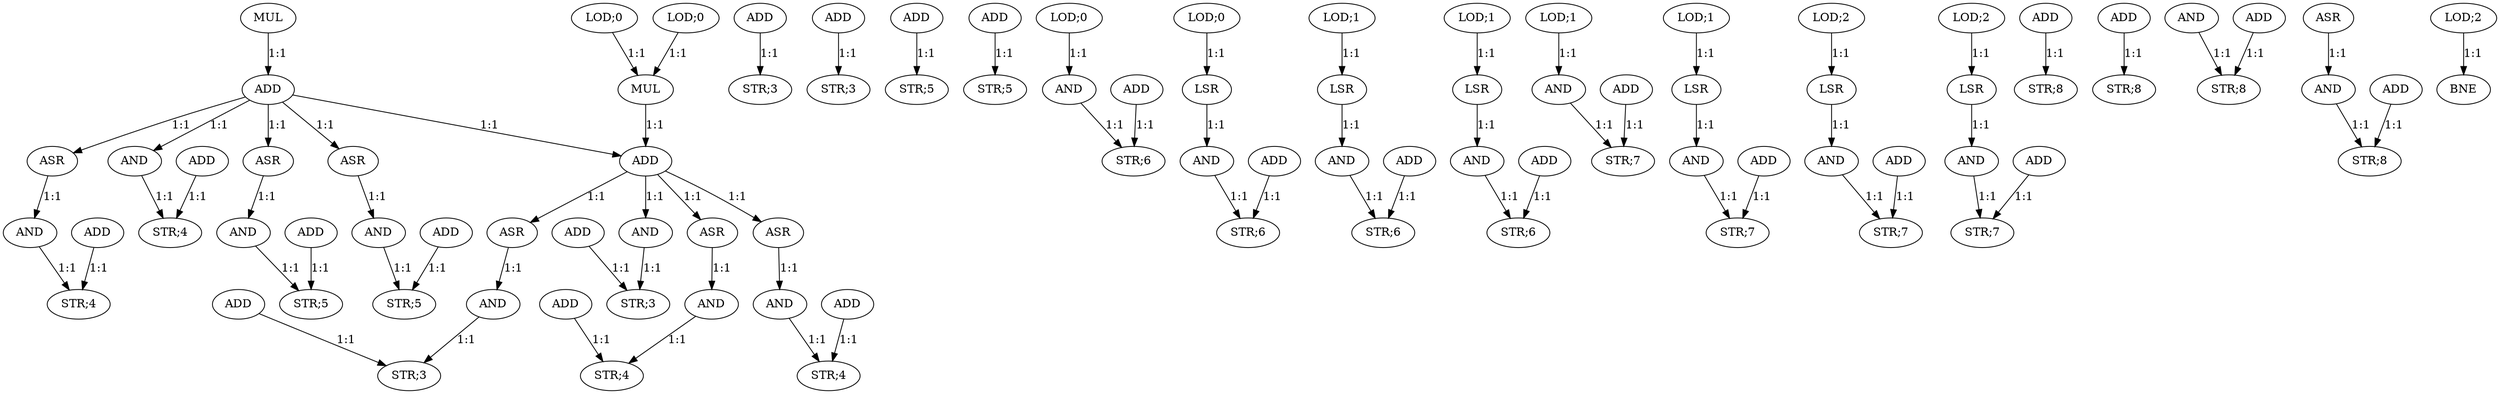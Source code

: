digraph  {
   0 [label="MUL"];
   1 [label="ADD"];
   2 [label="LOD;0"];
   3 [label="LOD;0"];
   4 [label="MUL"];
   5 [label="ADD"];
   6 [label="ADD"];
   7 [label="STR;3"];
   8 [label="ADD"];
   9 [label="STR;3"];
   10 [label="AND"];
   11 [label="ADD"];
   12 [label="STR;3"];
   13 [label="ASR"];
   14 [label="AND"];
   15 [label="ADD"];
   16 [label="STR;3"];
   17 [label="ASR"];
   18 [label="AND"];
   19 [label="ADD"];
   20 [label="STR;4"];
   21 [label="ASR"];
   22 [label="AND"];
   23 [label="ADD"];
   24 [label="STR;4"];
   25 [label="AND"];
   26 [label="ADD"];
   27 [label="STR;4"];
   28 [label="ASR"];
   29 [label="AND"];
   30 [label="ADD"];
   31 [label="STR;4"];
   32 [label="ASR"];
   33 [label="AND"];
   34 [label="ADD"];
   35 [label="STR;5"];
   36 [label="ASR"];
   37 [label="AND"];
   38 [label="ADD"];
   39 [label="STR;5"];
   40 [label="ADD"];
   41 [label="STR;5"];
   42 [label="ADD"];
   43 [label="STR;5"];
   44 [label="LOD;0"];
   45 [label="AND"];
   46 [label="ADD"];
   47 [label="STR;6"];
   48 [label="LOD;0"];
   49 [label="LSR"];
   50 [label="AND"];
   51 [label="ADD"];
   52 [label="STR;6"];
   53 [label="LOD;1"];
   54 [label="LSR"];
   55 [label="AND"];
   56 [label="ADD"];
   57 [label="STR;6"];
   58 [label="LOD;1"];
   59 [label="LSR"];
   60 [label="AND"];
   61 [label="ADD"];
   62 [label="STR;6"];
   63 [label="LOD;1"];
   64 [label="AND"];
   65 [label="ADD"];
   66 [label="STR;7"];
   67 [label="LOD;1"];
   68 [label="LSR"];
   69 [label="AND"];
   70 [label="ADD"];
   71 [label="STR;7"];
   72 [label="LOD;2"];
   73 [label="LSR"];
   74 [label="AND"];
   75 [label="ADD"];
   76 [label="STR;7"];
   77 [label="LOD;2"];
   78 [label="LSR"];
   79 [label="AND"];
   80 [label="ADD"];
   81 [label="STR;7"];
   82 [label="ADD"];
   83 [label="STR;8"];
   84 [label="ADD"];
   85 [label="STR;8"];
   86 [label="AND"];
   87 [label="ADD"];
   88 [label="STR;8"];
   89 [label="ASR"];
   90 [label="AND"];
   91 [label="ADD"];
   92 [label="STR;8"];
   93 [label="LOD;2"];
   94 [label="BNE"];

   0->1 [label="1:1"];
   1->5 [label="1:1"];
   1->25 [label="1:1"];
   1->28 [label="1:1"];
   1->32 [label="1:1"];
   1->36 [label="1:1"];
   2->4 [label="1:1"];
   3->4 [label="1:1"];
   4->5 [label="1:1"];
   5->10 [label="1:1"];
   5->13 [label="1:1"];
   5->17 [label="1:1"];
   5->21 [label="1:1"];
   6->7 [label="1:1"];
   8->9 [label="1:1"];
   10->12 [label="1:1"];
   11->12 [label="1:1"];
   13->14 [label="1:1"];
   14->16 [label="1:1"];
   15->16 [label="1:1"];
   17->18 [label="1:1"];
   18->20 [label="1:1"];
   19->20 [label="1:1"];
   21->22 [label="1:1"];
   22->24 [label="1:1"];
   23->24 [label="1:1"];
   25->27 [label="1:1"];
   26->27 [label="1:1"];
   28->29 [label="1:1"];
   29->31 [label="1:1"];
   30->31 [label="1:1"];
   32->33 [label="1:1"];
   33->35 [label="1:1"];
   34->35 [label="1:1"];
   36->37 [label="1:1"];
   37->39 [label="1:1"];
   38->39 [label="1:1"];
   40->41 [label="1:1"];
   42->43 [label="1:1"];
   44->45 [label="1:1"];
   45->47 [label="1:1"];
   46->47 [label="1:1"];
   48->49 [label="1:1"];
   49->50 [label="1:1"];
   50->52 [label="1:1"];
   51->52 [label="1:1"];
   53->54 [label="1:1"];
   54->55 [label="1:1"];
   55->57 [label="1:1"];
   56->57 [label="1:1"];
   58->59 [label="1:1"];
   59->60 [label="1:1"];
   60->62 [label="1:1"];
   61->62 [label="1:1"];
   63->64 [label="1:1"];
   64->66 [label="1:1"];
   65->66 [label="1:1"];
   67->68 [label="1:1"];
   68->69 [label="1:1"];
   69->71 [label="1:1"];
   70->71 [label="1:1"];
   72->73 [label="1:1"];
   73->74 [label="1:1"];
   74->76 [label="1:1"];
   75->76 [label="1:1"];
   77->78 [label="1:1"];
   78->79 [label="1:1"];
   79->81 [label="1:1"];
   80->81 [label="1:1"];
   82->83 [label="1:1"];
   84->85 [label="1:1"];
   86->88 [label="1:1"];
   87->88 [label="1:1"];
   89->90 [label="1:1"];
   90->92 [label="1:1"];
   91->92 [label="1:1"];
   93->94 [label="1:1"];
}
